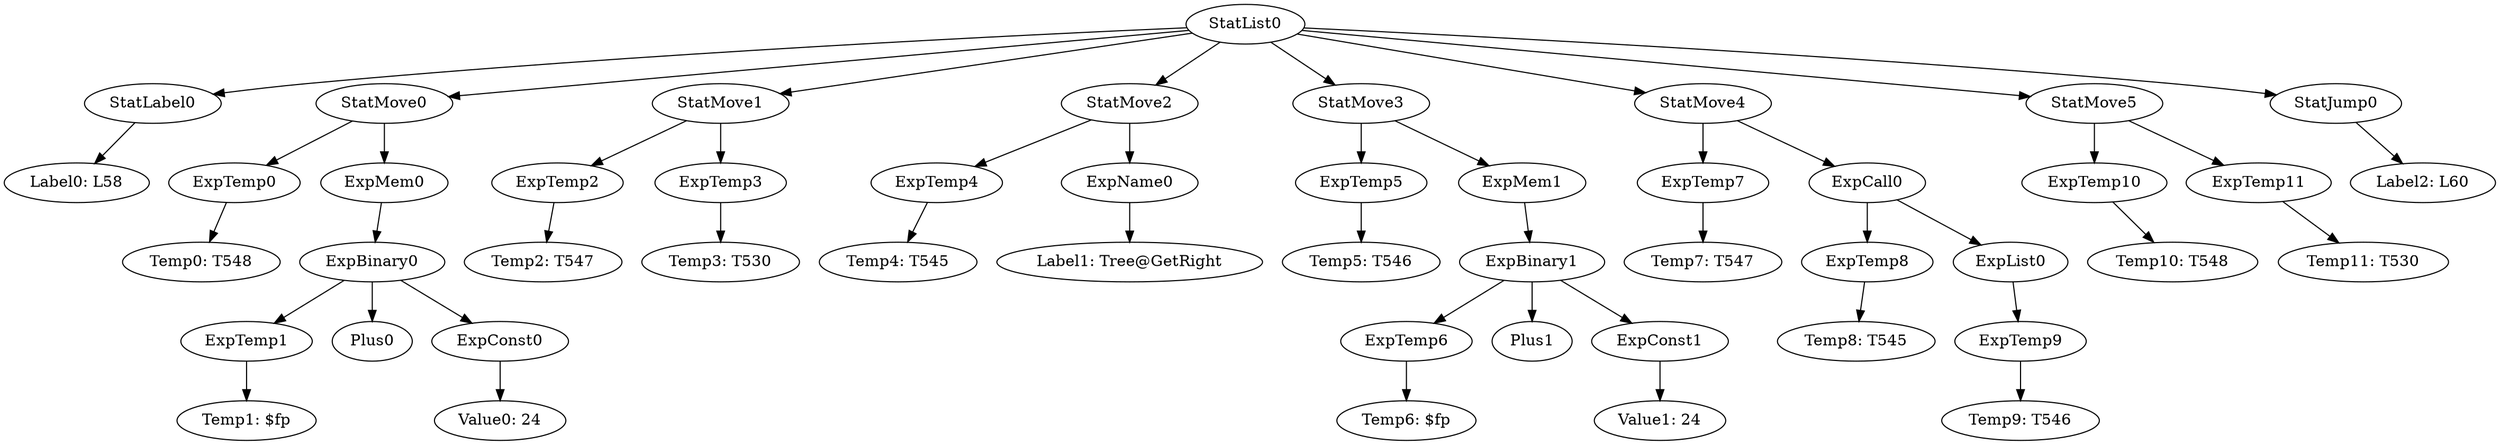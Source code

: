 digraph {
	ordering = out;
	ExpList0 -> ExpTemp9;
	ExpTemp9 -> "Temp9: T546";
	StatJump0 -> "Label2: L60";
	ExpCall0 -> ExpTemp8;
	ExpCall0 -> ExpList0;
	ExpTemp8 -> "Temp8: T545";
	StatMove1 -> ExpTemp2;
	StatMove1 -> ExpTemp3;
	StatMove5 -> ExpTemp10;
	StatMove5 -> ExpTemp11;
	ExpConst1 -> "Value1: 24";
	ExpBinary1 -> ExpTemp6;
	ExpBinary1 -> Plus1;
	ExpBinary1 -> ExpConst1;
	ExpTemp10 -> "Temp10: T548";
	ExpTemp2 -> "Temp2: T547";
	StatMove2 -> ExpTemp4;
	StatMove2 -> ExpName0;
	ExpConst0 -> "Value0: 24";
	ExpMem1 -> ExpBinary1;
	StatLabel0 -> "Label0: L58";
	StatList0 -> StatLabel0;
	StatList0 -> StatMove0;
	StatList0 -> StatMove1;
	StatList0 -> StatMove2;
	StatList0 -> StatMove3;
	StatList0 -> StatMove4;
	StatList0 -> StatMove5;
	StatList0 -> StatJump0;
	ExpTemp0 -> "Temp0: T548";
	ExpBinary0 -> ExpTemp1;
	ExpBinary0 -> Plus0;
	ExpBinary0 -> ExpConst0;
	StatMove0 -> ExpTemp0;
	StatMove0 -> ExpMem0;
	ExpTemp3 -> "Temp3: T530";
	ExpName0 -> "Label1: Tree@GetRight";
	ExpTemp4 -> "Temp4: T545";
	ExpTemp7 -> "Temp7: T547";
	ExpTemp1 -> "Temp1: $fp";
	ExpTemp5 -> "Temp5: T546";
	ExpTemp11 -> "Temp11: T530";
	StatMove3 -> ExpTemp5;
	StatMove3 -> ExpMem1;
	ExpTemp6 -> "Temp6: $fp";
	ExpMem0 -> ExpBinary0;
	StatMove4 -> ExpTemp7;
	StatMove4 -> ExpCall0;
}

